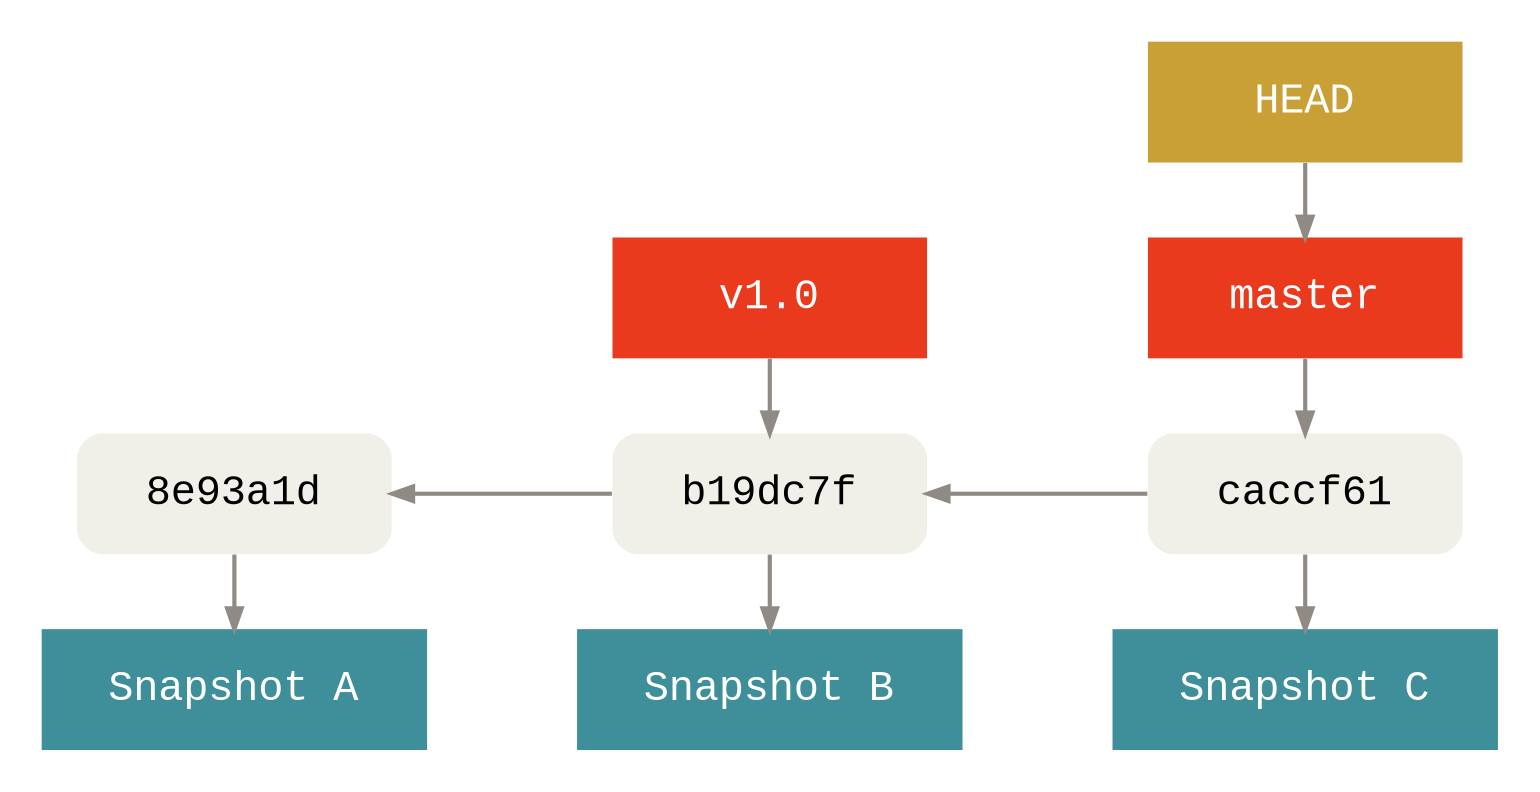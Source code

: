 digraph Git {
  bgcolor="transparent"

  rankdir=LR
  ranksep=1
  nodesep=.5

  edge [color="#8f8a83"
        penwidth=2
        dir="back"]
  node [shape=box
        fontname="Menlo, Consolas, Courier New, monospace"
        fontsize=20
        margin=".45,.25"
        width=2.1
        penwidth=0]

  node [style="rounded,filled"
        fillcolor="#f0efe8"]
  A [label="8e93a1d"]
  B [label="b19dc7f"]
  C [label="caccf61"]

  node [style="filled"
        fontcolor="#ffffff"
        fillcolor="#e93a1d"]
  master
  tag [label="v1.0"]
  HEAD [fillcolor="#c8a036"]

  node [style="filled"
        fontcolor="#ffffff"
        fillcolor="#3e8f99"]
  snapshot_a [label="Snapshot A"]
  snapshot_b [label="Snapshot B"]
  snapshot_c [label="Snapshot C"]

  A -> B -> C

  subgraph cluster_a {
    style=invis

    {
      rank=same
      snapshot_a -> A
    }
  }

  subgraph cluster_b {
    style=invis

    {
      rank=same
      snapshot_b -> B
      B -> tag
    }
  }

  subgraph cluster_c {
    style=invis

    {
      rank=same
      snapshot_c -> C
      C -> master
      master -> HEAD
    }
  }
}
